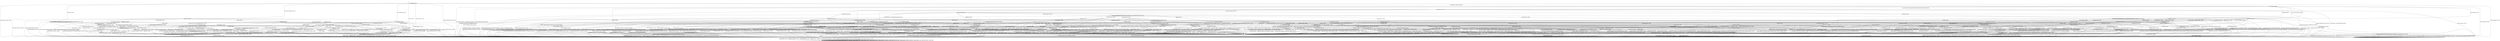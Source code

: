 digraph h17 {
s0 [label="s0"];
s1 [label="s1"];
s2 [label="s2"];
s6 [label="s6"];
s8 [label="s8"];
s10 [label="s10"];
s71 [label="s71"];
s78 [label="s78"];
s3 [label="s3"];
s4 [label="s4"];
s7 [label="s7"];
s9 [label="s9"];
s11 [label="s11"];
s12 [label="s12"];
s20 [label="s20"];
s72 [label="s72"];
s73 [label="s73"];
s76 [label="s76"];
s79 [label="s79"];
s80 [label="s80"];
s84 [label="s84"];
s5 [label="s5"];
s13 [label="s13"];
s14 [label="s14"];
s15 [label="s15"];
s21 [label="s21"];
s25 [label="s25"];
s35 [label="s35"];
s40 [label="s40"];
s81 [label="s81"];
s82 [label="s82"];
s83 [label="s83"];
s85 [label="s85"];
s86 [label="s86"];
s16 [label="s16"];
s17 [label="s17"];
s22 [label="s22"];
s23 [label="s23"];
s26 [label="s26"];
s27 [label="s27"];
s36 [label="s36"];
s37 [label="s37"];
s39 [label="s39"];
s41 [label="s41"];
s42 [label="s42"];
s45 [label="s45"];
s56 [label="s56"];
s87 [label="s87"];
s18 [label="s18"];
s19 [label="s19"];
s24 [label="s24"];
s28 [label="s28"];
s29 [label="s29"];
s30 [label="s30"];
s31 [label="s31"];
s38 [label="s38"];
s43 [label="s43"];
s44 [label="s44"];
s46 [label="s46"];
s47 [label="s47"];
s48 [label="s48"];
s51 [label="s51"];
s52 [label="s52"];
s53 [label="s53"];
s55 [label="s55"];
s57 [label="s57"];
s32 [label="s32"];
s33 [label="s33"];
s49 [label="s49"];
s50 [label="s50"];
s54 [label="s54"];
s58 [label="s58"];
s61 [label="s61"];
s62 [label="s62"];
s64 [label="s64"];
s65 [label="s65"];
s66 [label="s66"];
s67 [label="s67"];
s68 [label="s68"];
s74 [label="s74"];
s34 [label="s34"];
s59 [label="s59"];
s60 [label="s60"];
s63 [label="s63"];
s70 [label="s70"];
s75 [label="s75"];
s69 [label="s69"];
s77 [label="s77"];
s0 -> s1 [label="RSA_CLIENT_HELLO / HELLO_VERIFY_REQUEST"];
s0 -> s2 [label="RSA_CLIENT_KEY_EXCHANGE / TIMEOUT"];
s0 -> s8 [label="CHANGE_CIPHER_SPEC / TIMEOUT"];
s0 -> s10 [label="FINISHED / TIMEOUT"];
s0 -> s0 [label="APPLICATION / TIMEOUT"];
s0 -> s78 [label="CERTIFICATE / TIMEOUT"];
s0 -> s71 [label="EMPTY_CERTIFICATE / TIMEOUT"];
s0 -> s10 [label="CERTIFICATE_VERIFY / TIMEOUT"];
s0 -> s6 [label="Alert(WARNING,CLOSE_NOTIFY) / TIMEOUT"];
s0 -> s6 [label="Alert(FATAL,UNEXPECTED_MESSAGE) / TIMEOUT"];
s1 -> s3 [label="RSA_CLIENT_HELLO / SERVER_HELLO,CERTIFICATE,CERTIFICATE_REQUEST,SERVER_HELLO_DONE"];
s1 -> s4 [label="RSA_CLIENT_KEY_EXCHANGE / TIMEOUT"];
s1 -> s8 [label="CHANGE_CIPHER_SPEC / TIMEOUT"];
s1 -> s11 [label="FINISHED / TIMEOUT"];
s1 -> s1 [label="APPLICATION / TIMEOUT"];
s1 -> s12 [label="CERTIFICATE / TIMEOUT"];
s1 -> s20 [label="EMPTY_CERTIFICATE / TIMEOUT"];
s1 -> s11 [label="CERTIFICATE_VERIFY / TIMEOUT"];
s1 -> s6 [label="Alert(WARNING,CLOSE_NOTIFY) / Alert(WARNING,CLOSE_NOTIFY)"];
s1 -> s6 [label="Alert(FATAL,UNEXPECTED_MESSAGE) / TIMEOUT"];
s2 -> s73 [label="RSA_CLIENT_HELLO / TIMEOUT"];
s2 -> s10 [label="RSA_CLIENT_KEY_EXCHANGE / TIMEOUT"];
s2 -> s9 [label="CHANGE_CIPHER_SPEC / TIMEOUT"];
s2 -> s72 [label="FINISHED / TIMEOUT"];
s2 -> s2 [label="APPLICATION / TIMEOUT"];
s2 -> s84 [label="CERTIFICATE / TIMEOUT"];
s2 -> s84 [label="EMPTY_CERTIFICATE / TIMEOUT"];
s2 -> s79 [label="CERTIFICATE_VERIFY / TIMEOUT"];
s2 -> s6 [label="Alert(WARNING,CLOSE_NOTIFY) / TIMEOUT"];
s2 -> s6 [label="Alert(FATAL,UNEXPECTED_MESSAGE) / TIMEOUT"];
s6 -> s7 [label="RSA_CLIENT_HELLO / TIMEOUT"];
s6 -> s7 [label="RSA_CLIENT_KEY_EXCHANGE / TIMEOUT"];
s6 -> s7 [label="CHANGE_CIPHER_SPEC / TIMEOUT"];
s6 -> s7 [label="FINISHED / TIMEOUT"];
s6 -> s7 [label="APPLICATION / TIMEOUT"];
s6 -> s7 [label="CERTIFICATE / TIMEOUT"];
s6 -> s7 [label="EMPTY_CERTIFICATE / TIMEOUT"];
s6 -> s7 [label="CERTIFICATE_VERIFY / TIMEOUT"];
s6 -> s7 [label="Alert(WARNING,CLOSE_NOTIFY) / TIMEOUT"];
s6 -> s7 [label="Alert(FATAL,UNEXPECTED_MESSAGE) / TIMEOUT"];
s8 -> s8 [label="RSA_CLIENT_HELLO / TIMEOUT"];
s8 -> s8 [label="RSA_CLIENT_KEY_EXCHANGE / TIMEOUT"];
s8 -> s8 [label="CHANGE_CIPHER_SPEC / TIMEOUT"];
s8 -> s8 [label="FINISHED / TIMEOUT"];
s8 -> s8 [label="APPLICATION / TIMEOUT"];
s8 -> s8 [label="CERTIFICATE / TIMEOUT"];
s8 -> s8 [label="EMPTY_CERTIFICATE / TIMEOUT"];
s8 -> s8 [label="CERTIFICATE_VERIFY / TIMEOUT"];
s8 -> s8 [label="Alert(WARNING,CLOSE_NOTIFY) / TIMEOUT"];
s8 -> s8 [label="Alert(FATAL,UNEXPECTED_MESSAGE) / TIMEOUT"];
s10 -> s10 [label="RSA_CLIENT_HELLO / TIMEOUT"];
s10 -> s10 [label="RSA_CLIENT_KEY_EXCHANGE / TIMEOUT"];
s10 -> s8 [label="CHANGE_CIPHER_SPEC / TIMEOUT"];
s10 -> s10 [label="FINISHED / TIMEOUT"];
s10 -> s10 [label="APPLICATION / TIMEOUT"];
s10 -> s10 [label="CERTIFICATE / TIMEOUT"];
s10 -> s10 [label="EMPTY_CERTIFICATE / TIMEOUT"];
s10 -> s10 [label="CERTIFICATE_VERIFY / TIMEOUT"];
s10 -> s6 [label="Alert(WARNING,CLOSE_NOTIFY) / TIMEOUT"];
s10 -> s6 [label="Alert(FATAL,UNEXPECTED_MESSAGE) / TIMEOUT"];
s71 -> s84 [label="RSA_CLIENT_HELLO / TIMEOUT"];
s71 -> s84 [label="RSA_CLIENT_KEY_EXCHANGE / TIMEOUT"];
s71 -> s9 [label="CHANGE_CIPHER_SPEC / TIMEOUT"];
s71 -> s76 [label="FINISHED / TIMEOUT"];
s71 -> s71 [label="APPLICATION / TIMEOUT"];
s71 -> s10 [label="CERTIFICATE / TIMEOUT"];
s71 -> s10 [label="EMPTY_CERTIFICATE / TIMEOUT"];
s71 -> s80 [label="CERTIFICATE_VERIFY / TIMEOUT"];
s71 -> s6 [label="Alert(WARNING,CLOSE_NOTIFY) / TIMEOUT"];
s71 -> s6 [label="Alert(FATAL,UNEXPECTED_MESSAGE) / TIMEOUT"];
s78 -> s78 [label="RSA_CLIENT_HELLO / TIMEOUT"];
s78 -> s78 [label="RSA_CLIENT_KEY_EXCHANGE / TIMEOUT"];
s78 -> s8 [label="CHANGE_CIPHER_SPEC / TIMEOUT"];
s78 -> s78 [label="FINISHED / TIMEOUT"];
s78 -> s78 [label="APPLICATION / TIMEOUT"];
s78 -> s10 [label="CERTIFICATE / TIMEOUT"];
s78 -> s10 [label="EMPTY_CERTIFICATE / TIMEOUT"];
s78 -> s80 [label="CERTIFICATE_VERIFY / TIMEOUT"];
s78 -> s6 [label="Alert(WARNING,CLOSE_NOTIFY) / TIMEOUT"];
s78 -> s6 [label="Alert(FATAL,UNEXPECTED_MESSAGE) / TIMEOUT"];
s3 -> s6 [label="RSA_CLIENT_HELLO / Alert(FATAL,UNEXPECTED_MESSAGE)"];
s3 -> s13 [label="RSA_CLIENT_KEY_EXCHANGE / TIMEOUT"];
s3 -> s8 [label="CHANGE_CIPHER_SPEC / TIMEOUT"];
s3 -> s11 [label="FINISHED / TIMEOUT"];
s3 -> s3 [label="APPLICATION / TIMEOUT"];
s3 -> s12 [label="CERTIFICATE / TIMEOUT"];
s3 -> s14 [label="EMPTY_CERTIFICATE / TIMEOUT"];
s3 -> s11 [label="CERTIFICATE_VERIFY / TIMEOUT"];
s3 -> s6 [label="Alert(WARNING,CLOSE_NOTIFY) / Alert(WARNING,CLOSE_NOTIFY)"];
s3 -> s6 [label="Alert(FATAL,UNEXPECTED_MESSAGE) / TIMEOUT"];
s4 -> s40 [label="RSA_CLIENT_HELLO / TIMEOUT"];
s4 -> s11 [label="RSA_CLIENT_KEY_EXCHANGE / TIMEOUT"];
s4 -> s5 [label="CHANGE_CIPHER_SPEC / TIMEOUT"];
s4 -> s25 [label="FINISHED / TIMEOUT"];
s4 -> s4 [label="APPLICATION / TIMEOUT"];
s4 -> s35 [label="CERTIFICATE / TIMEOUT"];
s4 -> s35 [label="EMPTY_CERTIFICATE / TIMEOUT"];
s4 -> s15 [label="CERTIFICATE_VERIFY / TIMEOUT"];
s4 -> s6 [label="Alert(WARNING,CLOSE_NOTIFY) / Alert(WARNING,CLOSE_NOTIFY)"];
s4 -> s6 [label="Alert(FATAL,UNEXPECTED_MESSAGE) / TIMEOUT"];
s7 -> s7 [label="RSA_CLIENT_HELLO / SOCKET_CLOSED"];
s7 -> s7 [label="RSA_CLIENT_KEY_EXCHANGE / SOCKET_CLOSED"];
s7 -> s7 [label="CHANGE_CIPHER_SPEC / SOCKET_CLOSED"];
s7 -> s7 [label="FINISHED / SOCKET_CLOSED"];
s7 -> s7 [label="APPLICATION / SOCKET_CLOSED"];
s7 -> s7 [label="CERTIFICATE / SOCKET_CLOSED"];
s7 -> s7 [label="EMPTY_CERTIFICATE / SOCKET_CLOSED"];
s7 -> s7 [label="CERTIFICATE_VERIFY / SOCKET_CLOSED"];
s7 -> s7 [label="Alert(WARNING,CLOSE_NOTIFY) / SOCKET_CLOSED"];
s7 -> s7 [label="Alert(FATAL,UNEXPECTED_MESSAGE) / SOCKET_CLOSED"];
s9 -> s6 [label="RSA_CLIENT_HELLO / TIMEOUT"];
s9 -> s6 [label="RSA_CLIENT_KEY_EXCHANGE / TIMEOUT"];
s9 -> s8 [label="CHANGE_CIPHER_SPEC / TIMEOUT"];
s9 -> s6 [label="FINISHED / TIMEOUT"];
s9 -> s9 [label="APPLICATION / TIMEOUT"];
s9 -> s6 [label="CERTIFICATE / TIMEOUT"];
s9 -> s6 [label="EMPTY_CERTIFICATE / TIMEOUT"];
s9 -> s6 [label="CERTIFICATE_VERIFY / TIMEOUT"];
s9 -> s9 [label="Alert(WARNING,CLOSE_NOTIFY) / TIMEOUT"];
s9 -> s9 [label="Alert(FATAL,UNEXPECTED_MESSAGE) / TIMEOUT"];
s11 -> s11 [label="RSA_CLIENT_HELLO / TIMEOUT"];
s11 -> s11 [label="RSA_CLIENT_KEY_EXCHANGE / TIMEOUT"];
s11 -> s8 [label="CHANGE_CIPHER_SPEC / TIMEOUT"];
s11 -> s11 [label="FINISHED / TIMEOUT"];
s11 -> s11 [label="APPLICATION / TIMEOUT"];
s11 -> s11 [label="CERTIFICATE / TIMEOUT"];
s11 -> s11 [label="EMPTY_CERTIFICATE / TIMEOUT"];
s11 -> s11 [label="CERTIFICATE_VERIFY / TIMEOUT"];
s11 -> s6 [label="Alert(WARNING,CLOSE_NOTIFY) / Alert(WARNING,CLOSE_NOTIFY)"];
s11 -> s6 [label="Alert(FATAL,UNEXPECTED_MESSAGE) / TIMEOUT"];
s12 -> s12 [label="RSA_CLIENT_HELLO / TIMEOUT"];
s12 -> s12 [label="RSA_CLIENT_KEY_EXCHANGE / TIMEOUT"];
s12 -> s8 [label="CHANGE_CIPHER_SPEC / TIMEOUT"];
s12 -> s12 [label="FINISHED / TIMEOUT"];
s12 -> s12 [label="APPLICATION / TIMEOUT"];
s12 -> s11 [label="CERTIFICATE / TIMEOUT"];
s12 -> s11 [label="EMPTY_CERTIFICATE / TIMEOUT"];
s12 -> s21 [label="CERTIFICATE_VERIFY / TIMEOUT"];
s12 -> s6 [label="Alert(WARNING,CLOSE_NOTIFY) / Alert(WARNING,CLOSE_NOTIFY)"];
s12 -> s6 [label="Alert(FATAL,UNEXPECTED_MESSAGE) / TIMEOUT"];
s20 -> s41 [label="RSA_CLIENT_HELLO / TIMEOUT"];
s20 -> s35 [label="RSA_CLIENT_KEY_EXCHANGE / TIMEOUT"];
s20 -> s5 [label="CHANGE_CIPHER_SPEC / TIMEOUT"];
s20 -> s36 [label="FINISHED / TIMEOUT"];
s20 -> s20 [label="APPLICATION / TIMEOUT"];
s20 -> s11 [label="CERTIFICATE / TIMEOUT"];
s20 -> s11 [label="EMPTY_CERTIFICATE / TIMEOUT"];
s20 -> s21 [label="CERTIFICATE_VERIFY / TIMEOUT"];
s20 -> s6 [label="Alert(WARNING,CLOSE_NOTIFY) / Alert(WARNING,CLOSE_NOTIFY)"];
s20 -> s6 [label="Alert(FATAL,UNEXPECTED_MESSAGE) / TIMEOUT"];
s72 -> s81 [label="RSA_CLIENT_HELLO / TIMEOUT"];
s72 -> s10 [label="RSA_CLIENT_KEY_EXCHANGE / TIMEOUT"];
s72 -> s9 [label="CHANGE_CIPHER_SPEC / TIMEOUT"];
s72 -> s10 [label="FINISHED / TIMEOUT"];
s72 -> s72 [label="APPLICATION / TIMEOUT"];
s72 -> s85 [label="CERTIFICATE / TIMEOUT"];
s72 -> s85 [label="EMPTY_CERTIFICATE / TIMEOUT"];
s72 -> s82 [label="CERTIFICATE_VERIFY / TIMEOUT"];
s72 -> s6 [label="Alert(WARNING,CLOSE_NOTIFY) / TIMEOUT"];
s72 -> s6 [label="Alert(FATAL,UNEXPECTED_MESSAGE) / TIMEOUT"];
s73 -> s10 [label="RSA_CLIENT_HELLO / TIMEOUT"];
s73 -> s10 [label="RSA_CLIENT_KEY_EXCHANGE / TIMEOUT"];
s73 -> s9 [label="CHANGE_CIPHER_SPEC / TIMEOUT"];
s73 -> s81 [label="FINISHED / TIMEOUT"];
s73 -> s73 [label="APPLICATION / TIMEOUT"];
s73 -> s86 [label="CERTIFICATE / TIMEOUT"];
s73 -> s86 [label="EMPTY_CERTIFICATE / TIMEOUT"];
s73 -> s73 [label="CERTIFICATE_VERIFY / TIMEOUT"];
s73 -> s6 [label="Alert(WARNING,CLOSE_NOTIFY) / TIMEOUT"];
s73 -> s6 [label="Alert(FATAL,UNEXPECTED_MESSAGE) / TIMEOUT"];
s76 -> s85 [label="RSA_CLIENT_HELLO / TIMEOUT"];
s76 -> s85 [label="RSA_CLIENT_KEY_EXCHANGE / TIMEOUT"];
s76 -> s9 [label="CHANGE_CIPHER_SPEC / TIMEOUT"];
s76 -> s10 [label="FINISHED / TIMEOUT"];
s76 -> s76 [label="APPLICATION / TIMEOUT"];
s76 -> s10 [label="CERTIFICATE / TIMEOUT"];
s76 -> s10 [label="EMPTY_CERTIFICATE / TIMEOUT"];
s76 -> s83 [label="CERTIFICATE_VERIFY / TIMEOUT"];
s76 -> s6 [label="Alert(WARNING,CLOSE_NOTIFY) / TIMEOUT"];
s76 -> s6 [label="Alert(FATAL,UNEXPECTED_MESSAGE) / TIMEOUT"];
s79 -> s73 [label="RSA_CLIENT_HELLO / TIMEOUT"];
s79 -> s10 [label="RSA_CLIENT_KEY_EXCHANGE / TIMEOUT"];
s79 -> s9 [label="CHANGE_CIPHER_SPEC / TIMEOUT"];
s79 -> s82 [label="FINISHED / TIMEOUT"];
s79 -> s79 [label="APPLICATION / TIMEOUT"];
s79 -> s86 [label="CERTIFICATE / TIMEOUT"];
s79 -> s86 [label="EMPTY_CERTIFICATE / TIMEOUT"];
s79 -> s10 [label="CERTIFICATE_VERIFY / TIMEOUT"];
s79 -> s6 [label="Alert(WARNING,CLOSE_NOTIFY) / TIMEOUT"];
s79 -> s6 [label="Alert(FATAL,UNEXPECTED_MESSAGE) / TIMEOUT"];
s80 -> s80 [label="RSA_CLIENT_HELLO / TIMEOUT"];
s80 -> s86 [label="RSA_CLIENT_KEY_EXCHANGE / TIMEOUT"];
s80 -> s9 [label="CHANGE_CIPHER_SPEC / TIMEOUT"];
s80 -> s83 [label="FINISHED / TIMEOUT"];
s80 -> s80 [label="APPLICATION / TIMEOUT"];
s80 -> s10 [label="CERTIFICATE / TIMEOUT"];
s80 -> s10 [label="EMPTY_CERTIFICATE / TIMEOUT"];
s80 -> s10 [label="CERTIFICATE_VERIFY / TIMEOUT"];
s80 -> s6 [label="Alert(WARNING,CLOSE_NOTIFY) / TIMEOUT"];
s80 -> s6 [label="Alert(FATAL,UNEXPECTED_MESSAGE) / TIMEOUT"];
s84 -> s86 [label="RSA_CLIENT_HELLO / TIMEOUT"];
s84 -> s10 [label="RSA_CLIENT_KEY_EXCHANGE / TIMEOUT"];
s84 -> s9 [label="CHANGE_CIPHER_SPEC / TIMEOUT"];
s84 -> s85 [label="FINISHED / TIMEOUT"];
s84 -> s84 [label="APPLICATION / TIMEOUT"];
s84 -> s10 [label="CERTIFICATE / TIMEOUT"];
s84 -> s10 [label="EMPTY_CERTIFICATE / TIMEOUT"];
s84 -> s86 [label="CERTIFICATE_VERIFY / TIMEOUT"];
s84 -> s6 [label="Alert(WARNING,CLOSE_NOTIFY) / TIMEOUT"];
s84 -> s6 [label="Alert(FATAL,UNEXPECTED_MESSAGE) / TIMEOUT"];
s5 -> s6 [label="RSA_CLIENT_HELLO / Alert(FATAL,UNEXPECTED_MESSAGE)"];
s5 -> s6 [label="RSA_CLIENT_KEY_EXCHANGE / Alert(FATAL,UNEXPECTED_MESSAGE)"];
s5 -> s8 [label="CHANGE_CIPHER_SPEC / TIMEOUT"];
s5 -> s6 [label="FINISHED / Alert(FATAL,UNEXPECTED_MESSAGE)"];
s5 -> s5 [label="APPLICATION / TIMEOUT"];
s5 -> s6 [label="CERTIFICATE / Alert(FATAL,UNEXPECTED_MESSAGE)"];
s5 -> s6 [label="EMPTY_CERTIFICATE / Alert(FATAL,UNEXPECTED_MESSAGE)"];
s5 -> s6 [label="CERTIFICATE_VERIFY / Alert(FATAL,UNEXPECTED_MESSAGE)"];
s5 -> s5 [label="Alert(WARNING,CLOSE_NOTIFY) / TIMEOUT"];
s5 -> s5 [label="Alert(FATAL,UNEXPECTED_MESSAGE) / TIMEOUT"];
s13 -> s40 [label="RSA_CLIENT_HELLO / TIMEOUT"];
s13 -> s11 [label="RSA_CLIENT_KEY_EXCHANGE / TIMEOUT"];
s13 -> s16 [label="CHANGE_CIPHER_SPEC / TIMEOUT"];
s13 -> s25 [label="FINISHED / TIMEOUT"];
s13 -> s13 [label="APPLICATION / TIMEOUT"];
s13 -> s26 [label="CERTIFICATE / TIMEOUT"];
s13 -> s22 [label="EMPTY_CERTIFICATE / TIMEOUT"];
s13 -> s17 [label="CERTIFICATE_VERIFY / TIMEOUT"];
s13 -> s6 [label="Alert(WARNING,CLOSE_NOTIFY) / Alert(WARNING,CLOSE_NOTIFY)"];
s13 -> s6 [label="Alert(FATAL,UNEXPECTED_MESSAGE) / TIMEOUT"];
s14 -> s41 [label="RSA_CLIENT_HELLO / TIMEOUT"];
s14 -> s22 [label="RSA_CLIENT_KEY_EXCHANGE / TIMEOUT"];
s14 -> s5 [label="CHANGE_CIPHER_SPEC / TIMEOUT"];
s14 -> s36 [label="FINISHED / TIMEOUT"];
s14 -> s14 [label="APPLICATION / TIMEOUT"];
s14 -> s11 [label="CERTIFICATE / TIMEOUT"];
s14 -> s11 [label="EMPTY_CERTIFICATE / TIMEOUT"];
s14 -> s23 [label="CERTIFICATE_VERIFY / TIMEOUT"];
s14 -> s6 [label="Alert(WARNING,CLOSE_NOTIFY) / Alert(WARNING,CLOSE_NOTIFY)"];
s14 -> s6 [label="Alert(FATAL,UNEXPECTED_MESSAGE) / TIMEOUT"];
s15 -> s42 [label="RSA_CLIENT_HELLO / TIMEOUT"];
s15 -> s11 [label="RSA_CLIENT_KEY_EXCHANGE / TIMEOUT"];
s15 -> s5 [label="CHANGE_CIPHER_SPEC / TIMEOUT"];
s15 -> s27 [label="FINISHED / TIMEOUT"];
s15 -> s15 [label="APPLICATION / TIMEOUT"];
s15 -> s37 [label="CERTIFICATE / TIMEOUT"];
s15 -> s37 [label="EMPTY_CERTIFICATE / TIMEOUT"];
s15 -> s11 [label="CERTIFICATE_VERIFY / TIMEOUT"];
s15 -> s6 [label="Alert(WARNING,CLOSE_NOTIFY) / Alert(WARNING,CLOSE_NOTIFY)"];
s15 -> s6 [label="Alert(FATAL,UNEXPECTED_MESSAGE) / TIMEOUT"];
s21 -> s45 [label="RSA_CLIENT_HELLO / TIMEOUT"];
s21 -> s37 [label="RSA_CLIENT_KEY_EXCHANGE / TIMEOUT"];
s21 -> s5 [label="CHANGE_CIPHER_SPEC / TIMEOUT"];
s21 -> s39 [label="FINISHED / TIMEOUT"];
s21 -> s21 [label="APPLICATION / TIMEOUT"];
s21 -> s11 [label="CERTIFICATE / TIMEOUT"];
s21 -> s11 [label="EMPTY_CERTIFICATE / TIMEOUT"];
s21 -> s11 [label="CERTIFICATE_VERIFY / TIMEOUT"];
s21 -> s6 [label="Alert(WARNING,CLOSE_NOTIFY) / Alert(WARNING,CLOSE_NOTIFY)"];
s21 -> s6 [label="Alert(FATAL,UNEXPECTED_MESSAGE) / TIMEOUT"];
s25 -> s56 [label="RSA_CLIENT_HELLO / TIMEOUT"];
s25 -> s11 [label="RSA_CLIENT_KEY_EXCHANGE / TIMEOUT"];
s25 -> s5 [label="CHANGE_CIPHER_SPEC / TIMEOUT"];
s25 -> s11 [label="FINISHED / TIMEOUT"];
s25 -> s25 [label="APPLICATION / TIMEOUT"];
s25 -> s55 [label="CERTIFICATE / TIMEOUT"];
s25 -> s55 [label="EMPTY_CERTIFICATE / TIMEOUT"];
s25 -> s27 [label="CERTIFICATE_VERIFY / TIMEOUT"];
s25 -> s6 [label="Alert(WARNING,CLOSE_NOTIFY) / Alert(WARNING,CLOSE_NOTIFY)"];
s25 -> s6 [label="Alert(FATAL,UNEXPECTED_MESSAGE) / TIMEOUT"];
s35 -> s46 [label="RSA_CLIENT_HELLO / TIMEOUT"];
s35 -> s11 [label="RSA_CLIENT_KEY_EXCHANGE / TIMEOUT"];
s35 -> s5 [label="CHANGE_CIPHER_SPEC / TIMEOUT"];
s35 -> s55 [label="FINISHED / TIMEOUT"];
s35 -> s35 [label="APPLICATION / TIMEOUT"];
s35 -> s11 [label="CERTIFICATE / TIMEOUT"];
s35 -> s11 [label="EMPTY_CERTIFICATE / TIMEOUT"];
s35 -> s37 [label="CERTIFICATE_VERIFY / TIMEOUT"];
s35 -> s6 [label="Alert(WARNING,CLOSE_NOTIFY) / Alert(WARNING,CLOSE_NOTIFY)"];
s35 -> s6 [label="Alert(FATAL,UNEXPECTED_MESSAGE) / TIMEOUT"];
s40 -> s11 [label="RSA_CLIENT_HELLO / TIMEOUT"];
s40 -> s11 [label="RSA_CLIENT_KEY_EXCHANGE / TIMEOUT"];
s40 -> s5 [label="CHANGE_CIPHER_SPEC / TIMEOUT"];
s40 -> s56 [label="FINISHED / TIMEOUT"];
s40 -> s40 [label="APPLICATION / TIMEOUT"];
s40 -> s46 [label="CERTIFICATE / TIMEOUT"];
s40 -> s46 [label="EMPTY_CERTIFICATE / TIMEOUT"];
s40 -> s42 [label="CERTIFICATE_VERIFY / TIMEOUT"];
s40 -> s6 [label="Alert(WARNING,CLOSE_NOTIFY) / Alert(WARNING,CLOSE_NOTIFY)"];
s40 -> s6 [label="Alert(FATAL,UNEXPECTED_MESSAGE) / TIMEOUT"];
s81 -> s10 [label="RSA_CLIENT_HELLO / TIMEOUT"];
s81 -> s10 [label="RSA_CLIENT_KEY_EXCHANGE / TIMEOUT"];
s81 -> s9 [label="CHANGE_CIPHER_SPEC / TIMEOUT"];
s81 -> s10 [label="FINISHED / TIMEOUT"];
s81 -> s81 [label="APPLICATION / TIMEOUT"];
s81 -> s87 [label="CERTIFICATE / TIMEOUT"];
s81 -> s87 [label="EMPTY_CERTIFICATE / TIMEOUT"];
s81 -> s81 [label="CERTIFICATE_VERIFY / TIMEOUT"];
s81 -> s6 [label="Alert(WARNING,CLOSE_NOTIFY) / TIMEOUT"];
s81 -> s6 [label="Alert(FATAL,UNEXPECTED_MESSAGE) / TIMEOUT"];
s82 -> s81 [label="RSA_CLIENT_HELLO / TIMEOUT"];
s82 -> s10 [label="RSA_CLIENT_KEY_EXCHANGE / TIMEOUT"];
s82 -> s9 [label="CHANGE_CIPHER_SPEC / TIMEOUT"];
s82 -> s10 [label="FINISHED / TIMEOUT"];
s82 -> s82 [label="APPLICATION / TIMEOUT"];
s82 -> s87 [label="CERTIFICATE / TIMEOUT"];
s82 -> s87 [label="EMPTY_CERTIFICATE / TIMEOUT"];
s82 -> s10 [label="CERTIFICATE_VERIFY / TIMEOUT"];
s82 -> s6 [label="Alert(WARNING,CLOSE_NOTIFY) / TIMEOUT"];
s82 -> s6 [label="Alert(FATAL,UNEXPECTED_MESSAGE) / TIMEOUT"];
s83 -> s83 [label="RSA_CLIENT_HELLO / TIMEOUT"];
s83 -> s87 [label="RSA_CLIENT_KEY_EXCHANGE / TIMEOUT"];
s83 -> s9 [label="CHANGE_CIPHER_SPEC / TIMEOUT"];
s83 -> s10 [label="FINISHED / TIMEOUT"];
s83 -> s83 [label="APPLICATION / TIMEOUT"];
s83 -> s10 [label="CERTIFICATE / TIMEOUT"];
s83 -> s10 [label="EMPTY_CERTIFICATE / TIMEOUT"];
s83 -> s10 [label="CERTIFICATE_VERIFY / TIMEOUT"];
s83 -> s6 [label="Alert(WARNING,CLOSE_NOTIFY) / TIMEOUT"];
s83 -> s6 [label="Alert(FATAL,UNEXPECTED_MESSAGE) / TIMEOUT"];
s85 -> s87 [label="RSA_CLIENT_HELLO / TIMEOUT"];
s85 -> s10 [label="RSA_CLIENT_KEY_EXCHANGE / TIMEOUT"];
s85 -> s9 [label="CHANGE_CIPHER_SPEC / TIMEOUT"];
s85 -> s10 [label="FINISHED / TIMEOUT"];
s85 -> s85 [label="APPLICATION / TIMEOUT"];
s85 -> s10 [label="CERTIFICATE / TIMEOUT"];
s85 -> s10 [label="EMPTY_CERTIFICATE / TIMEOUT"];
s85 -> s87 [label="CERTIFICATE_VERIFY / TIMEOUT"];
s85 -> s6 [label="Alert(WARNING,CLOSE_NOTIFY) / TIMEOUT"];
s85 -> s6 [label="Alert(FATAL,UNEXPECTED_MESSAGE) / TIMEOUT"];
s86 -> s10 [label="RSA_CLIENT_HELLO / TIMEOUT"];
s86 -> s10 [label="RSA_CLIENT_KEY_EXCHANGE / TIMEOUT"];
s86 -> s9 [label="CHANGE_CIPHER_SPEC / TIMEOUT"];
s86 -> s87 [label="FINISHED / TIMEOUT"];
s86 -> s86 [label="APPLICATION / TIMEOUT"];
s86 -> s10 [label="CERTIFICATE / TIMEOUT"];
s86 -> s10 [label="EMPTY_CERTIFICATE / TIMEOUT"];
s86 -> s86 [label="CERTIFICATE_VERIFY / TIMEOUT"];
s86 -> s6 [label="Alert(WARNING,CLOSE_NOTIFY) / TIMEOUT"];
s86 -> s6 [label="Alert(FATAL,UNEXPECTED_MESSAGE) / TIMEOUT"];
s16 -> s28 [label="RSA_CLIENT_HELLO / TIMEOUT"];
s16 -> s11 [label="RSA_CLIENT_KEY_EXCHANGE / TIMEOUT"];
s16 -> s8 [label="CHANGE_CIPHER_SPEC / TIMEOUT"];
s16 -> s18 [label="FINISHED / CHANGE_CIPHER_SPEC,FINISHED,CHANGE_CIPHER_SPEC,FINISHED"];
s16 -> s16 [label="APPLICATION / TIMEOUT"];
s16 -> s43 [label="CERTIFICATE / TIMEOUT"];
s16 -> s29 [label="EMPTY_CERTIFICATE / TIMEOUT"];
s16 -> s30 [label="CERTIFICATE_VERIFY / TIMEOUT"];
s16 -> s16 [label="Alert(WARNING,CLOSE_NOTIFY) / TIMEOUT"];
s16 -> s16 [label="Alert(FATAL,UNEXPECTED_MESSAGE) / TIMEOUT"];
s17 -> s44 [label="RSA_CLIENT_HELLO / TIMEOUT"];
s17 -> s11 [label="RSA_CLIENT_KEY_EXCHANGE / TIMEOUT"];
s17 -> s19 [label="CHANGE_CIPHER_SPEC / TIMEOUT"];
s17 -> s31 [label="FINISHED / TIMEOUT"];
s17 -> s17 [label="APPLICATION / TIMEOUT"];
s17 -> s38 [label="CERTIFICATE / TIMEOUT"];
s17 -> s38 [label="EMPTY_CERTIFICATE / TIMEOUT"];
s17 -> s11 [label="CERTIFICATE_VERIFY / TIMEOUT"];
s17 -> s6 [label="Alert(WARNING,CLOSE_NOTIFY) / Alert(WARNING,CLOSE_NOTIFY)"];
s17 -> s6 [label="Alert(FATAL,UNEXPECTED_MESSAGE) / TIMEOUT"];
s22 -> s46 [label="RSA_CLIENT_HELLO / TIMEOUT"];
s22 -> s11 [label="RSA_CLIENT_KEY_EXCHANGE / TIMEOUT"];
s22 -> s24 [label="CHANGE_CIPHER_SPEC / TIMEOUT"];
s22 -> s55 [label="FINISHED / TIMEOUT"];
s22 -> s22 [label="APPLICATION / TIMEOUT"];
s22 -> s11 [label="CERTIFICATE / TIMEOUT"];
s22 -> s11 [label="EMPTY_CERTIFICATE / TIMEOUT"];
s22 -> s38 [label="CERTIFICATE_VERIFY / TIMEOUT"];
s22 -> s6 [label="Alert(WARNING,CLOSE_NOTIFY) / Alert(WARNING,CLOSE_NOTIFY)"];
s22 -> s6 [label="Alert(FATAL,UNEXPECTED_MESSAGE) / TIMEOUT"];
s23 -> s47 [label="RSA_CLIENT_HELLO / TIMEOUT"];
s23 -> s38 [label="RSA_CLIENT_KEY_EXCHANGE / TIMEOUT"];
s23 -> s19 [label="CHANGE_CIPHER_SPEC / TIMEOUT"];
s23 -> s23 [label="FINISHED / TIMEOUT"];
s23 -> s23 [label="APPLICATION / TIMEOUT"];
s23 -> s11 [label="CERTIFICATE / TIMEOUT"];
s23 -> s11 [label="EMPTY_CERTIFICATE / TIMEOUT"];
s23 -> s11 [label="CERTIFICATE_VERIFY / TIMEOUT"];
s23 -> s6 [label="Alert(WARNING,CLOSE_NOTIFY) / Alert(WARNING,CLOSE_NOTIFY)"];
s23 -> s6 [label="Alert(FATAL,UNEXPECTED_MESSAGE) / TIMEOUT"];
s26 -> s46 [label="RSA_CLIENT_HELLO / TIMEOUT"];
s26 -> s11 [label="RSA_CLIENT_KEY_EXCHANGE / TIMEOUT"];
s26 -> s24 [label="CHANGE_CIPHER_SPEC / TIMEOUT"];
s26 -> s55 [label="FINISHED / TIMEOUT"];
s26 -> s26 [label="APPLICATION / TIMEOUT"];
s26 -> s11 [label="CERTIFICATE / TIMEOUT"];
s26 -> s11 [label="EMPTY_CERTIFICATE / TIMEOUT"];
s26 -> s26 [label="CERTIFICATE_VERIFY / TIMEOUT"];
s26 -> s6 [label="Alert(WARNING,CLOSE_NOTIFY) / Alert(WARNING,CLOSE_NOTIFY)"];
s26 -> s6 [label="Alert(FATAL,UNEXPECTED_MESSAGE) / TIMEOUT"];
s27 -> s48 [label="RSA_CLIENT_HELLO / TIMEOUT"];
s27 -> s11 [label="RSA_CLIENT_KEY_EXCHANGE / TIMEOUT"];
s27 -> s5 [label="CHANGE_CIPHER_SPEC / TIMEOUT"];
s27 -> s11 [label="FINISHED / TIMEOUT"];
s27 -> s27 [label="APPLICATION / TIMEOUT"];
s27 -> s57 [label="CERTIFICATE / TIMEOUT"];
s27 -> s57 [label="EMPTY_CERTIFICATE / TIMEOUT"];
s27 -> s11 [label="CERTIFICATE_VERIFY / TIMEOUT"];
s27 -> s6 [label="Alert(WARNING,CLOSE_NOTIFY) / Alert(WARNING,CLOSE_NOTIFY)"];
s27 -> s6 [label="Alert(FATAL,UNEXPECTED_MESSAGE) / TIMEOUT"];
s36 -> s51 [label="RSA_CLIENT_HELLO / TIMEOUT"];
s36 -> s55 [label="RSA_CLIENT_KEY_EXCHANGE / TIMEOUT"];
s36 -> s5 [label="CHANGE_CIPHER_SPEC / TIMEOUT"];
s36 -> s11 [label="FINISHED / TIMEOUT"];
s36 -> s36 [label="APPLICATION / TIMEOUT"];
s36 -> s11 [label="CERTIFICATE / TIMEOUT"];
s36 -> s11 [label="EMPTY_CERTIFICATE / TIMEOUT"];
s36 -> s39 [label="CERTIFICATE_VERIFY / TIMEOUT"];
s36 -> s6 [label="Alert(WARNING,CLOSE_NOTIFY) / Alert(WARNING,CLOSE_NOTIFY)"];
s36 -> s6 [label="Alert(FATAL,UNEXPECTED_MESSAGE) / TIMEOUT"];
s37 -> s52 [label="RSA_CLIENT_HELLO / TIMEOUT"];
s37 -> s11 [label="RSA_CLIENT_KEY_EXCHANGE / TIMEOUT"];
s37 -> s5 [label="CHANGE_CIPHER_SPEC / TIMEOUT"];
s37 -> s57 [label="FINISHED / TIMEOUT"];
s37 -> s37 [label="APPLICATION / TIMEOUT"];
s37 -> s11 [label="CERTIFICATE / TIMEOUT"];
s37 -> s11 [label="EMPTY_CERTIFICATE / TIMEOUT"];
s37 -> s11 [label="CERTIFICATE_VERIFY / TIMEOUT"];
s37 -> s6 [label="Alert(WARNING,CLOSE_NOTIFY) / Alert(WARNING,CLOSE_NOTIFY)"];
s37 -> s6 [label="Alert(FATAL,UNEXPECTED_MESSAGE) / TIMEOUT"];
s39 -> s53 [label="RSA_CLIENT_HELLO / TIMEOUT"];
s39 -> s57 [label="RSA_CLIENT_KEY_EXCHANGE / TIMEOUT"];
s39 -> s5 [label="CHANGE_CIPHER_SPEC / TIMEOUT"];
s39 -> s11 [label="FINISHED / TIMEOUT"];
s39 -> s39 [label="APPLICATION / TIMEOUT"];
s39 -> s11 [label="CERTIFICATE / TIMEOUT"];
s39 -> s11 [label="EMPTY_CERTIFICATE / TIMEOUT"];
s39 -> s11 [label="CERTIFICATE_VERIFY / TIMEOUT"];
s39 -> s6 [label="Alert(WARNING,CLOSE_NOTIFY) / Alert(WARNING,CLOSE_NOTIFY)"];
s39 -> s6 [label="Alert(FATAL,UNEXPECTED_MESSAGE) / TIMEOUT"];
s41 -> s11 [label="RSA_CLIENT_HELLO / TIMEOUT"];
s41 -> s46 [label="RSA_CLIENT_KEY_EXCHANGE / TIMEOUT"];
s41 -> s5 [label="CHANGE_CIPHER_SPEC / TIMEOUT"];
s41 -> s51 [label="FINISHED / TIMEOUT"];
s41 -> s41 [label="APPLICATION / TIMEOUT"];
s41 -> s11 [label="CERTIFICATE / TIMEOUT"];
s41 -> s11 [label="EMPTY_CERTIFICATE / TIMEOUT"];
s41 -> s45 [label="CERTIFICATE_VERIFY / TIMEOUT"];
s41 -> s6 [label="Alert(WARNING,CLOSE_NOTIFY) / Alert(WARNING,CLOSE_NOTIFY)"];
s41 -> s6 [label="Alert(FATAL,UNEXPECTED_MESSAGE) / TIMEOUT"];
s42 -> s11 [label="RSA_CLIENT_HELLO / TIMEOUT"];
s42 -> s11 [label="RSA_CLIENT_KEY_EXCHANGE / TIMEOUT"];
s42 -> s5 [label="CHANGE_CIPHER_SPEC / TIMEOUT"];
s42 -> s48 [label="FINISHED / TIMEOUT"];
s42 -> s42 [label="APPLICATION / TIMEOUT"];
s42 -> s52 [label="CERTIFICATE / TIMEOUT"];
s42 -> s52 [label="EMPTY_CERTIFICATE / TIMEOUT"];
s42 -> s11 [label="CERTIFICATE_VERIFY / TIMEOUT"];
s42 -> s6 [label="Alert(WARNING,CLOSE_NOTIFY) / Alert(WARNING,CLOSE_NOTIFY)"];
s42 -> s6 [label="Alert(FATAL,UNEXPECTED_MESSAGE) / TIMEOUT"];
s45 -> s11 [label="RSA_CLIENT_HELLO / TIMEOUT"];
s45 -> s52 [label="RSA_CLIENT_KEY_EXCHANGE / TIMEOUT"];
s45 -> s5 [label="CHANGE_CIPHER_SPEC / TIMEOUT"];
s45 -> s53 [label="FINISHED / TIMEOUT"];
s45 -> s45 [label="APPLICATION / TIMEOUT"];
s45 -> s11 [label="CERTIFICATE / TIMEOUT"];
s45 -> s11 [label="EMPTY_CERTIFICATE / TIMEOUT"];
s45 -> s11 [label="CERTIFICATE_VERIFY / TIMEOUT"];
s45 -> s6 [label="Alert(WARNING,CLOSE_NOTIFY) / Alert(WARNING,CLOSE_NOTIFY)"];
s45 -> s6 [label="Alert(FATAL,UNEXPECTED_MESSAGE) / TIMEOUT"];
s56 -> s11 [label="RSA_CLIENT_HELLO / TIMEOUT"];
s56 -> s11 [label="RSA_CLIENT_KEY_EXCHANGE / TIMEOUT"];
s56 -> s5 [label="CHANGE_CIPHER_SPEC / TIMEOUT"];
s56 -> s11 [label="FINISHED / TIMEOUT"];
s56 -> s56 [label="APPLICATION / TIMEOUT"];
s56 -> s65 [label="CERTIFICATE / TIMEOUT"];
s56 -> s65 [label="EMPTY_CERTIFICATE / TIMEOUT"];
s56 -> s48 [label="CERTIFICATE_VERIFY / TIMEOUT"];
s56 -> s6 [label="Alert(WARNING,CLOSE_NOTIFY) / Alert(WARNING,CLOSE_NOTIFY)"];
s56 -> s6 [label="Alert(FATAL,UNEXPECTED_MESSAGE) / TIMEOUT"];
s87 -> s10 [label="RSA_CLIENT_HELLO / TIMEOUT"];
s87 -> s10 [label="RSA_CLIENT_KEY_EXCHANGE / TIMEOUT"];
s87 -> s9 [label="CHANGE_CIPHER_SPEC / TIMEOUT"];
s87 -> s10 [label="FINISHED / TIMEOUT"];
s87 -> s87 [label="APPLICATION / TIMEOUT"];
s87 -> s10 [label="CERTIFICATE / TIMEOUT"];
s87 -> s10 [label="EMPTY_CERTIFICATE / TIMEOUT"];
s87 -> s87 [label="CERTIFICATE_VERIFY / TIMEOUT"];
s87 -> s6 [label="Alert(WARNING,CLOSE_NOTIFY) / TIMEOUT"];
s87 -> s6 [label="Alert(FATAL,UNEXPECTED_MESSAGE) / TIMEOUT"];
s18 -> s18 [label="RSA_CLIENT_HELLO / TIMEOUT"];
s18 -> s18 [label="RSA_CLIENT_KEY_EXCHANGE / TIMEOUT"];
s18 -> s8 [label="CHANGE_CIPHER_SPEC / TIMEOUT"];
s18 -> s18 [label="FINISHED / TIMEOUT"];
s18 -> s6 [label="APPLICATION / APPLICATION"];
s18 -> s18 [label="CERTIFICATE / TIMEOUT"];
s18 -> s18 [label="EMPTY_CERTIFICATE / TIMEOUT"];
s18 -> s18 [label="CERTIFICATE_VERIFY / TIMEOUT"];
s18 -> s6 [label="Alert(WARNING,CLOSE_NOTIFY) / TIMEOUT"];
s18 -> s6 [label="Alert(FATAL,UNEXPECTED_MESSAGE) / TIMEOUT"];
s19 -> s6 [label="RSA_CLIENT_HELLO / Alert(FATAL,HANDSHAKE_FAILURE)"];
s19 -> s6 [label="RSA_CLIENT_KEY_EXCHANGE / Alert(FATAL,HANDSHAKE_FAILURE)"];
s19 -> s8 [label="CHANGE_CIPHER_SPEC / TIMEOUT"];
s19 -> s6 [label="FINISHED / Alert(FATAL,HANDSHAKE_FAILURE)"];
s19 -> s19 [label="APPLICATION / TIMEOUT"];
s19 -> s6 [label="CERTIFICATE / Alert(FATAL,HANDSHAKE_FAILURE)"];
s19 -> s6 [label="EMPTY_CERTIFICATE / Alert(FATAL,HANDSHAKE_FAILURE)"];
s19 -> s6 [label="CERTIFICATE_VERIFY / Alert(FATAL,HANDSHAKE_FAILURE)"];
s19 -> s19 [label="Alert(WARNING,CLOSE_NOTIFY) / TIMEOUT"];
s19 -> s19 [label="Alert(FATAL,UNEXPECTED_MESSAGE) / TIMEOUT"];
s24 -> s11 [label="RSA_CLIENT_HELLO / TIMEOUT"];
s24 -> s11 [label="RSA_CLIENT_KEY_EXCHANGE / TIMEOUT"];
s24 -> s8 [label="CHANGE_CIPHER_SPEC / TIMEOUT"];
s24 -> s18 [label="FINISHED / CHANGE_CIPHER_SPEC,FINISHED,CHANGE_CIPHER_SPEC,FINISHED"];
s24 -> s24 [label="APPLICATION / TIMEOUT"];
s24 -> s11 [label="CERTIFICATE / TIMEOUT"];
s24 -> s11 [label="EMPTY_CERTIFICATE / TIMEOUT"];
s24 -> s11 [label="CERTIFICATE_VERIFY / TIMEOUT"];
s24 -> s24 [label="Alert(WARNING,CLOSE_NOTIFY) / TIMEOUT"];
s24 -> s24 [label="Alert(FATAL,UNEXPECTED_MESSAGE) / TIMEOUT"];
s28 -> s11 [label="RSA_CLIENT_HELLO / TIMEOUT"];
s28 -> s11 [label="RSA_CLIENT_KEY_EXCHANGE / TIMEOUT"];
s28 -> s5 [label="CHANGE_CIPHER_SPEC / TIMEOUT"];
s28 -> s61 [label="FINISHED / TIMEOUT"];
s28 -> s11 [label="APPLICATION / TIMEOUT"];
s28 -> s67 [label="CERTIFICATE / TIMEOUT"];
s28 -> s67 [label="EMPTY_CERTIFICATE / TIMEOUT"];
s28 -> s32 [label="CERTIFICATE_VERIFY / TIMEOUT"];
s28 -> s6 [label="Alert(WARNING,CLOSE_NOTIFY) / Alert(WARNING,CLOSE_NOTIFY)"];
s28 -> s6 [label="Alert(FATAL,UNEXPECTED_MESSAGE) / TIMEOUT"];
s29 -> s67 [label="RSA_CLIENT_HELLO / TIMEOUT"];
s29 -> s11 [label="RSA_CLIENT_KEY_EXCHANGE / TIMEOUT"];
s29 -> s5 [label="CHANGE_CIPHER_SPEC / TIMEOUT"];
s29 -> s33 [label="FINISHED / TIMEOUT"];
s29 -> s11 [label="APPLICATION / TIMEOUT"];
s29 -> s11 [label="CERTIFICATE / TIMEOUT"];
s29 -> s11 [label="EMPTY_CERTIFICATE / TIMEOUT"];
s29 -> s49 [label="CERTIFICATE_VERIFY / TIMEOUT"];
s29 -> s6 [label="Alert(WARNING,CLOSE_NOTIFY) / Alert(WARNING,CLOSE_NOTIFY)"];
s29 -> s6 [label="Alert(FATAL,UNEXPECTED_MESSAGE) / TIMEOUT"];
s30 -> s74 [label="RSA_CLIENT_HELLO / TIMEOUT"];
s30 -> s11 [label="RSA_CLIENT_KEY_EXCHANGE / TIMEOUT"];
s30 -> s19 [label="CHANGE_CIPHER_SPEC / TIMEOUT"];
s30 -> s50 [label="FINISHED / TIMEOUT"];
s30 -> s11 [label="APPLICATION / TIMEOUT"];
s30 -> s49 [label="CERTIFICATE / TIMEOUT"];
s30 -> s49 [label="EMPTY_CERTIFICATE / TIMEOUT"];
s30 -> s11 [label="CERTIFICATE_VERIFY / TIMEOUT"];
s30 -> s6 [label="Alert(WARNING,CLOSE_NOTIFY) / Alert(WARNING,CLOSE_NOTIFY)"];
s30 -> s6 [label="Alert(FATAL,UNEXPECTED_MESSAGE) / TIMEOUT"];
s31 -> s62 [label="RSA_CLIENT_HELLO / TIMEOUT"];
s31 -> s11 [label="RSA_CLIENT_KEY_EXCHANGE / TIMEOUT"];
s31 -> s19 [label="CHANGE_CIPHER_SPEC / TIMEOUT"];
s31 -> s11 [label="FINISHED / TIMEOUT"];
s31 -> s31 [label="APPLICATION / TIMEOUT"];
s31 -> s58 [label="CERTIFICATE / TIMEOUT"];
s31 -> s58 [label="EMPTY_CERTIFICATE / TIMEOUT"];
s31 -> s11 [label="CERTIFICATE_VERIFY / TIMEOUT"];
s31 -> s6 [label="Alert(WARNING,CLOSE_NOTIFY) / Alert(WARNING,CLOSE_NOTIFY)"];
s31 -> s6 [label="Alert(FATAL,UNEXPECTED_MESSAGE) / TIMEOUT"];
s38 -> s64 [label="RSA_CLIENT_HELLO / TIMEOUT"];
s38 -> s11 [label="RSA_CLIENT_KEY_EXCHANGE / TIMEOUT"];
s38 -> s19 [label="CHANGE_CIPHER_SPEC / TIMEOUT"];
s38 -> s58 [label="FINISHED / TIMEOUT"];
s38 -> s38 [label="APPLICATION / TIMEOUT"];
s38 -> s11 [label="CERTIFICATE / TIMEOUT"];
s38 -> s11 [label="EMPTY_CERTIFICATE / TIMEOUT"];
s38 -> s11 [label="CERTIFICATE_VERIFY / TIMEOUT"];
s38 -> s6 [label="Alert(WARNING,CLOSE_NOTIFY) / Alert(WARNING,CLOSE_NOTIFY)"];
s38 -> s6 [label="Alert(FATAL,UNEXPECTED_MESSAGE) / TIMEOUT"];
s43 -> s67 [label="RSA_CLIENT_HELLO / TIMEOUT"];
s43 -> s11 [label="RSA_CLIENT_KEY_EXCHANGE / TIMEOUT"];
s43 -> s5 [label="CHANGE_CIPHER_SPEC / TIMEOUT"];
s43 -> s33 [label="FINISHED / TIMEOUT"];
s43 -> s11 [label="APPLICATION / TIMEOUT"];
s43 -> s11 [label="CERTIFICATE / TIMEOUT"];
s43 -> s11 [label="EMPTY_CERTIFICATE / TIMEOUT"];
s43 -> s68 [label="CERTIFICATE_VERIFY / TIMEOUT"];
s43 -> s6 [label="Alert(WARNING,CLOSE_NOTIFY) / Alert(WARNING,CLOSE_NOTIFY)"];
s43 -> s6 [label="Alert(FATAL,UNEXPECTED_MESSAGE) / TIMEOUT"];
s44 -> s11 [label="RSA_CLIENT_HELLO / TIMEOUT"];
s44 -> s11 [label="RSA_CLIENT_KEY_EXCHANGE / TIMEOUT"];
s44 -> s19 [label="CHANGE_CIPHER_SPEC / TIMEOUT"];
s44 -> s62 [label="FINISHED / TIMEOUT"];
s44 -> s44 [label="APPLICATION / TIMEOUT"];
s44 -> s64 [label="CERTIFICATE / TIMEOUT"];
s44 -> s64 [label="EMPTY_CERTIFICATE / TIMEOUT"];
s44 -> s11 [label="CERTIFICATE_VERIFY / TIMEOUT"];
s44 -> s6 [label="Alert(WARNING,CLOSE_NOTIFY) / Alert(WARNING,CLOSE_NOTIFY)"];
s44 -> s6 [label="Alert(FATAL,UNEXPECTED_MESSAGE) / TIMEOUT"];
s46 -> s11 [label="RSA_CLIENT_HELLO / TIMEOUT"];
s46 -> s11 [label="RSA_CLIENT_KEY_EXCHANGE / TIMEOUT"];
s46 -> s5 [label="CHANGE_CIPHER_SPEC / TIMEOUT"];
s46 -> s65 [label="FINISHED / TIMEOUT"];
s46 -> s46 [label="APPLICATION / TIMEOUT"];
s46 -> s11 [label="CERTIFICATE / TIMEOUT"];
s46 -> s11 [label="EMPTY_CERTIFICATE / TIMEOUT"];
s46 -> s52 [label="CERTIFICATE_VERIFY / TIMEOUT"];
s46 -> s6 [label="Alert(WARNING,CLOSE_NOTIFY) / Alert(WARNING,CLOSE_NOTIFY)"];
s46 -> s6 [label="Alert(FATAL,UNEXPECTED_MESSAGE) / TIMEOUT"];
s47 -> s11 [label="RSA_CLIENT_HELLO / TIMEOUT"];
s47 -> s64 [label="RSA_CLIENT_KEY_EXCHANGE / TIMEOUT"];
s47 -> s19 [label="CHANGE_CIPHER_SPEC / TIMEOUT"];
s47 -> s54 [label="FINISHED / TIMEOUT"];
s47 -> s47 [label="APPLICATION / TIMEOUT"];
s47 -> s11 [label="CERTIFICATE / TIMEOUT"];
s47 -> s11 [label="EMPTY_CERTIFICATE / TIMEOUT"];
s47 -> s11 [label="CERTIFICATE_VERIFY / TIMEOUT"];
s47 -> s6 [label="Alert(WARNING,CLOSE_NOTIFY) / Alert(WARNING,CLOSE_NOTIFY)"];
s47 -> s6 [label="Alert(FATAL,UNEXPECTED_MESSAGE) / TIMEOUT"];
s48 -> s11 [label="RSA_CLIENT_HELLO / TIMEOUT"];
s48 -> s11 [label="RSA_CLIENT_KEY_EXCHANGE / TIMEOUT"];
s48 -> s5 [label="CHANGE_CIPHER_SPEC / TIMEOUT"];
s48 -> s11 [label="FINISHED / TIMEOUT"];
s48 -> s48 [label="APPLICATION / TIMEOUT"];
s48 -> s66 [label="CERTIFICATE / TIMEOUT"];
s48 -> s66 [label="EMPTY_CERTIFICATE / TIMEOUT"];
s48 -> s11 [label="CERTIFICATE_VERIFY / TIMEOUT"];
s48 -> s6 [label="Alert(WARNING,CLOSE_NOTIFY) / Alert(WARNING,CLOSE_NOTIFY)"];
s48 -> s6 [label="Alert(FATAL,UNEXPECTED_MESSAGE) / TIMEOUT"];
s51 -> s11 [label="RSA_CLIENT_HELLO / TIMEOUT"];
s51 -> s65 [label="RSA_CLIENT_KEY_EXCHANGE / TIMEOUT"];
s51 -> s5 [label="CHANGE_CIPHER_SPEC / TIMEOUT"];
s51 -> s11 [label="FINISHED / TIMEOUT"];
s51 -> s51 [label="APPLICATION / TIMEOUT"];
s51 -> s11 [label="CERTIFICATE / TIMEOUT"];
s51 -> s11 [label="EMPTY_CERTIFICATE / TIMEOUT"];
s51 -> s53 [label="CERTIFICATE_VERIFY / TIMEOUT"];
s51 -> s6 [label="Alert(WARNING,CLOSE_NOTIFY) / Alert(WARNING,CLOSE_NOTIFY)"];
s51 -> s6 [label="Alert(FATAL,UNEXPECTED_MESSAGE) / TIMEOUT"];
s52 -> s11 [label="RSA_CLIENT_HELLO / TIMEOUT"];
s52 -> s11 [label="RSA_CLIENT_KEY_EXCHANGE / TIMEOUT"];
s52 -> s5 [label="CHANGE_CIPHER_SPEC / TIMEOUT"];
s52 -> s66 [label="FINISHED / TIMEOUT"];
s52 -> s52 [label="APPLICATION / TIMEOUT"];
s52 -> s11 [label="CERTIFICATE / TIMEOUT"];
s52 -> s11 [label="EMPTY_CERTIFICATE / TIMEOUT"];
s52 -> s11 [label="CERTIFICATE_VERIFY / TIMEOUT"];
s52 -> s6 [label="Alert(WARNING,CLOSE_NOTIFY) / Alert(WARNING,CLOSE_NOTIFY)"];
s52 -> s6 [label="Alert(FATAL,UNEXPECTED_MESSAGE) / TIMEOUT"];
s53 -> s11 [label="RSA_CLIENT_HELLO / TIMEOUT"];
s53 -> s66 [label="RSA_CLIENT_KEY_EXCHANGE / TIMEOUT"];
s53 -> s5 [label="CHANGE_CIPHER_SPEC / TIMEOUT"];
s53 -> s11 [label="FINISHED / TIMEOUT"];
s53 -> s53 [label="APPLICATION / TIMEOUT"];
s53 -> s11 [label="CERTIFICATE / TIMEOUT"];
s53 -> s11 [label="EMPTY_CERTIFICATE / TIMEOUT"];
s53 -> s11 [label="CERTIFICATE_VERIFY / TIMEOUT"];
s53 -> s6 [label="Alert(WARNING,CLOSE_NOTIFY) / Alert(WARNING,CLOSE_NOTIFY)"];
s53 -> s6 [label="Alert(FATAL,UNEXPECTED_MESSAGE) / TIMEOUT"];
s55 -> s65 [label="RSA_CLIENT_HELLO / TIMEOUT"];
s55 -> s11 [label="RSA_CLIENT_KEY_EXCHANGE / TIMEOUT"];
s55 -> s5 [label="CHANGE_CIPHER_SPEC / TIMEOUT"];
s55 -> s11 [label="FINISHED / TIMEOUT"];
s55 -> s55 [label="APPLICATION / TIMEOUT"];
s55 -> s11 [label="CERTIFICATE / TIMEOUT"];
s55 -> s11 [label="EMPTY_CERTIFICATE / TIMEOUT"];
s55 -> s57 [label="CERTIFICATE_VERIFY / TIMEOUT"];
s55 -> s6 [label="Alert(WARNING,CLOSE_NOTIFY) / Alert(WARNING,CLOSE_NOTIFY)"];
s55 -> s6 [label="Alert(FATAL,UNEXPECTED_MESSAGE) / TIMEOUT"];
s57 -> s66 [label="RSA_CLIENT_HELLO / TIMEOUT"];
s57 -> s11 [label="RSA_CLIENT_KEY_EXCHANGE / TIMEOUT"];
s57 -> s5 [label="CHANGE_CIPHER_SPEC / TIMEOUT"];
s57 -> s11 [label="FINISHED / TIMEOUT"];
s57 -> s57 [label="APPLICATION / TIMEOUT"];
s57 -> s11 [label="CERTIFICATE / TIMEOUT"];
s57 -> s11 [label="EMPTY_CERTIFICATE / TIMEOUT"];
s57 -> s11 [label="CERTIFICATE_VERIFY / TIMEOUT"];
s57 -> s6 [label="Alert(WARNING,CLOSE_NOTIFY) / Alert(WARNING,CLOSE_NOTIFY)"];
s57 -> s6 [label="Alert(FATAL,UNEXPECTED_MESSAGE) / TIMEOUT"];
s32 -> s11 [label="RSA_CLIENT_HELLO / TIMEOUT"];
s32 -> s11 [label="RSA_CLIENT_KEY_EXCHANGE / TIMEOUT"];
s32 -> s5 [label="CHANGE_CIPHER_SPEC / TIMEOUT"];
s32 -> s63 [label="FINISHED / TIMEOUT"];
s32 -> s11 [label="APPLICATION / TIMEOUT"];
s32 -> s59 [label="CERTIFICATE / TIMEOUT"];
s32 -> s59 [label="EMPTY_CERTIFICATE / TIMEOUT"];
s32 -> s11 [label="CERTIFICATE_VERIFY / TIMEOUT"];
s32 -> s6 [label="Alert(WARNING,CLOSE_NOTIFY) / Alert(WARNING,CLOSE_NOTIFY)"];
s32 -> s6 [label="Alert(FATAL,UNEXPECTED_MESSAGE) / TIMEOUT"];
s33 -> s33 [label="RSA_CLIENT_HELLO / TIMEOUT"];
s33 -> s11 [label="RSA_CLIENT_KEY_EXCHANGE / TIMEOUT"];
s33 -> s34 [label="CHANGE_CIPHER_SPEC / TIMEOUT"];
s33 -> s11 [label="FINISHED / TIMEOUT"];
s33 -> s11 [label="APPLICATION / TIMEOUT"];
s33 -> s11 [label="CERTIFICATE / TIMEOUT"];
s33 -> s11 [label="EMPTY_CERTIFICATE / TIMEOUT"];
s33 -> s33 [label="CERTIFICATE_VERIFY / TIMEOUT"];
s33 -> s6 [label="Alert(WARNING,CLOSE_NOTIFY) / Alert(WARNING,CLOSE_NOTIFY)"];
s33 -> s6 [label="Alert(FATAL,UNEXPECTED_MESSAGE) / TIMEOUT"];
s49 -> s74 [label="RSA_CLIENT_HELLO / TIMEOUT"];
s49 -> s11 [label="RSA_CLIENT_KEY_EXCHANGE / TIMEOUT"];
s49 -> s19 [label="CHANGE_CIPHER_SPEC / TIMEOUT"];
s49 -> s58 [label="FINISHED / TIMEOUT"];
s49 -> s11 [label="APPLICATION / TIMEOUT"];
s49 -> s11 [label="CERTIFICATE / TIMEOUT"];
s49 -> s11 [label="EMPTY_CERTIFICATE / TIMEOUT"];
s49 -> s11 [label="CERTIFICATE_VERIFY / TIMEOUT"];
s49 -> s6 [label="Alert(WARNING,CLOSE_NOTIFY) / Alert(WARNING,CLOSE_NOTIFY)"];
s49 -> s6 [label="Alert(FATAL,UNEXPECTED_MESSAGE) / TIMEOUT"];
s50 -> s75 [label="RSA_CLIENT_HELLO / TIMEOUT"];
s50 -> s11 [label="RSA_CLIENT_KEY_EXCHANGE / TIMEOUT"];
s50 -> s19 [label="CHANGE_CIPHER_SPEC / TIMEOUT"];
s50 -> s11 [label="FINISHED / TIMEOUT"];
s50 -> s11 [label="APPLICATION / TIMEOUT"];
s50 -> s58 [label="CERTIFICATE / TIMEOUT"];
s50 -> s58 [label="EMPTY_CERTIFICATE / TIMEOUT"];
s50 -> s11 [label="CERTIFICATE_VERIFY / TIMEOUT"];
s50 -> s6 [label="Alert(WARNING,CLOSE_NOTIFY) / Alert(WARNING,CLOSE_NOTIFY)"];
s50 -> s6 [label="Alert(FATAL,UNEXPECTED_MESSAGE) / TIMEOUT"];
s54 -> s11 [label="RSA_CLIENT_HELLO / TIMEOUT"];
s54 -> s60 [label="RSA_CLIENT_KEY_EXCHANGE / TIMEOUT"];
s54 -> s19 [label="CHANGE_CIPHER_SPEC / TIMEOUT"];
s54 -> s11 [label="FINISHED / TIMEOUT"];
s54 -> s54 [label="APPLICATION / TIMEOUT"];
s54 -> s11 [label="CERTIFICATE / TIMEOUT"];
s54 -> s11 [label="EMPTY_CERTIFICATE / TIMEOUT"];
s54 -> s11 [label="CERTIFICATE_VERIFY / TIMEOUT"];
s54 -> s6 [label="Alert(WARNING,CLOSE_NOTIFY) / Alert(WARNING,CLOSE_NOTIFY)"];
s54 -> s6 [label="Alert(FATAL,UNEXPECTED_MESSAGE) / TIMEOUT"];
s58 -> s60 [label="RSA_CLIENT_HELLO / TIMEOUT"];
s58 -> s11 [label="RSA_CLIENT_KEY_EXCHANGE / TIMEOUT"];
s58 -> s19 [label="CHANGE_CIPHER_SPEC / TIMEOUT"];
s58 -> s11 [label="FINISHED / TIMEOUT"];
s58 -> s58 [label="APPLICATION / TIMEOUT"];
s58 -> s11 [label="CERTIFICATE / TIMEOUT"];
s58 -> s11 [label="EMPTY_CERTIFICATE / TIMEOUT"];
s58 -> s11 [label="CERTIFICATE_VERIFY / TIMEOUT"];
s58 -> s6 [label="Alert(WARNING,CLOSE_NOTIFY) / Alert(WARNING,CLOSE_NOTIFY)"];
s58 -> s6 [label="Alert(FATAL,UNEXPECTED_MESSAGE) / TIMEOUT"];
s61 -> s11 [label="RSA_CLIENT_HELLO / TIMEOUT"];
s61 -> s11 [label="RSA_CLIENT_KEY_EXCHANGE / TIMEOUT"];
s61 -> s5 [label="CHANGE_CIPHER_SPEC / TIMEOUT"];
s61 -> s11 [label="FINISHED / TIMEOUT"];
s61 -> s11 [label="APPLICATION / TIMEOUT"];
s61 -> s70 [label="CERTIFICATE / TIMEOUT"];
s61 -> s70 [label="EMPTY_CERTIFICATE / TIMEOUT"];
s61 -> s63 [label="CERTIFICATE_VERIFY / TIMEOUT"];
s61 -> s6 [label="Alert(WARNING,CLOSE_NOTIFY) / Alert(WARNING,CLOSE_NOTIFY)"];
s61 -> s6 [label="Alert(FATAL,UNEXPECTED_MESSAGE) / TIMEOUT"];
s62 -> s11 [label="RSA_CLIENT_HELLO / TIMEOUT"];
s62 -> s11 [label="RSA_CLIENT_KEY_EXCHANGE / TIMEOUT"];
s62 -> s19 [label="CHANGE_CIPHER_SPEC / TIMEOUT"];
s62 -> s11 [label="FINISHED / TIMEOUT"];
s62 -> s62 [label="APPLICATION / TIMEOUT"];
s62 -> s60 [label="CERTIFICATE / TIMEOUT"];
s62 -> s60 [label="EMPTY_CERTIFICATE / TIMEOUT"];
s62 -> s11 [label="CERTIFICATE_VERIFY / TIMEOUT"];
s62 -> s6 [label="Alert(WARNING,CLOSE_NOTIFY) / Alert(WARNING,CLOSE_NOTIFY)"];
s62 -> s6 [label="Alert(FATAL,UNEXPECTED_MESSAGE) / TIMEOUT"];
s64 -> s11 [label="RSA_CLIENT_HELLO / TIMEOUT"];
s64 -> s11 [label="RSA_CLIENT_KEY_EXCHANGE / TIMEOUT"];
s64 -> s19 [label="CHANGE_CIPHER_SPEC / TIMEOUT"];
s64 -> s60 [label="FINISHED / TIMEOUT"];
s64 -> s64 [label="APPLICATION / TIMEOUT"];
s64 -> s11 [label="CERTIFICATE / TIMEOUT"];
s64 -> s11 [label="EMPTY_CERTIFICATE / TIMEOUT"];
s64 -> s11 [label="CERTIFICATE_VERIFY / TIMEOUT"];
s64 -> s6 [label="Alert(WARNING,CLOSE_NOTIFY) / Alert(WARNING,CLOSE_NOTIFY)"];
s64 -> s6 [label="Alert(FATAL,UNEXPECTED_MESSAGE) / TIMEOUT"];
s65 -> s11 [label="RSA_CLIENT_HELLO / TIMEOUT"];
s65 -> s11 [label="RSA_CLIENT_KEY_EXCHANGE / TIMEOUT"];
s65 -> s5 [label="CHANGE_CIPHER_SPEC / TIMEOUT"];
s65 -> s11 [label="FINISHED / TIMEOUT"];
s65 -> s65 [label="APPLICATION / TIMEOUT"];
s65 -> s11 [label="CERTIFICATE / TIMEOUT"];
s65 -> s11 [label="EMPTY_CERTIFICATE / TIMEOUT"];
s65 -> s66 [label="CERTIFICATE_VERIFY / TIMEOUT"];
s65 -> s6 [label="Alert(WARNING,CLOSE_NOTIFY) / Alert(WARNING,CLOSE_NOTIFY)"];
s65 -> s6 [label="Alert(FATAL,UNEXPECTED_MESSAGE) / TIMEOUT"];
s66 -> s11 [label="RSA_CLIENT_HELLO / TIMEOUT"];
s66 -> s11 [label="RSA_CLIENT_KEY_EXCHANGE / TIMEOUT"];
s66 -> s5 [label="CHANGE_CIPHER_SPEC / TIMEOUT"];
s66 -> s11 [label="FINISHED / TIMEOUT"];
s66 -> s66 [label="APPLICATION / TIMEOUT"];
s66 -> s11 [label="CERTIFICATE / TIMEOUT"];
s66 -> s11 [label="EMPTY_CERTIFICATE / TIMEOUT"];
s66 -> s11 [label="CERTIFICATE_VERIFY / TIMEOUT"];
s66 -> s6 [label="Alert(WARNING,CLOSE_NOTIFY) / Alert(WARNING,CLOSE_NOTIFY)"];
s66 -> s6 [label="Alert(FATAL,UNEXPECTED_MESSAGE) / TIMEOUT"];
s67 -> s11 [label="RSA_CLIENT_HELLO / TIMEOUT"];
s67 -> s11 [label="RSA_CLIENT_KEY_EXCHANGE / TIMEOUT"];
s67 -> s5 [label="CHANGE_CIPHER_SPEC / TIMEOUT"];
s67 -> s70 [label="FINISHED / TIMEOUT"];
s67 -> s11 [label="APPLICATION / TIMEOUT"];
s67 -> s11 [label="CERTIFICATE / TIMEOUT"];
s67 -> s11 [label="EMPTY_CERTIFICATE / TIMEOUT"];
s67 -> s59 [label="CERTIFICATE_VERIFY / TIMEOUT"];
s67 -> s6 [label="Alert(WARNING,CLOSE_NOTIFY) / Alert(WARNING,CLOSE_NOTIFY)"];
s67 -> s6 [label="Alert(FATAL,UNEXPECTED_MESSAGE) / TIMEOUT"];
s68 -> s59 [label="RSA_CLIENT_HELLO / TIMEOUT"];
s68 -> s11 [label="RSA_CLIENT_KEY_EXCHANGE / TIMEOUT"];
s68 -> s5 [label="CHANGE_CIPHER_SPEC / TIMEOUT"];
s68 -> s33 [label="FINISHED / TIMEOUT"];
s68 -> s11 [label="APPLICATION / TIMEOUT"];
s68 -> s11 [label="CERTIFICATE / TIMEOUT"];
s68 -> s11 [label="EMPTY_CERTIFICATE / TIMEOUT"];
s68 -> s11 [label="CERTIFICATE_VERIFY / TIMEOUT"];
s68 -> s6 [label="Alert(WARNING,CLOSE_NOTIFY) / Alert(WARNING,CLOSE_NOTIFY)"];
s68 -> s6 [label="Alert(FATAL,UNEXPECTED_MESSAGE) / TIMEOUT"];
s74 -> s11 [label="RSA_CLIENT_HELLO / TIMEOUT"];
s74 -> s11 [label="RSA_CLIENT_KEY_EXCHANGE / TIMEOUT"];
s74 -> s19 [label="CHANGE_CIPHER_SPEC / TIMEOUT"];
s74 -> s75 [label="FINISHED / TIMEOUT"];
s74 -> s11 [label="APPLICATION / TIMEOUT"];
s74 -> s74 [label="CERTIFICATE / TIMEOUT"];
s74 -> s74 [label="EMPTY_CERTIFICATE / TIMEOUT"];
s74 -> s11 [label="CERTIFICATE_VERIFY / TIMEOUT"];
s74 -> s6 [label="Alert(WARNING,CLOSE_NOTIFY) / Alert(WARNING,CLOSE_NOTIFY)"];
s74 -> s6 [label="Alert(FATAL,UNEXPECTED_MESSAGE) / TIMEOUT"];
s34 -> s8 [label="RSA_CLIENT_HELLO / CHANGE_CIPHER_SPEC,FINISHED,CHANGE_CIPHER_SPEC,FINISHED"];
s34 -> s8 [label="RSA_CLIENT_KEY_EXCHANGE / CHANGE_CIPHER_SPEC,UNKNOWN_MESSAGE,CHANGE_CIPHER_SPEC,UNKNOWN_MESSAGE"];
s34 -> s8 [label="CHANGE_CIPHER_SPEC / TIMEOUT"];
s34 -> s8 [label="FINISHED / CHANGE_CIPHER_SPEC,FINISHED,CHANGE_CIPHER_SPEC,FINISHED"];
s34 -> s34 [label="APPLICATION / TIMEOUT"];
s34 -> s8 [label="CERTIFICATE / CHANGE_CIPHER_SPEC,FINISHED,CHANGE_CIPHER_SPEC,FINISHED"];
s34 -> s8 [label="EMPTY_CERTIFICATE / CHANGE_CIPHER_SPEC,FINISHED,CHANGE_CIPHER_SPEC,FINISHED"];
s34 -> s8 [label="CERTIFICATE_VERIFY / CHANGE_CIPHER_SPEC,FINISHED,CHANGE_CIPHER_SPEC,FINISHED"];
s34 -> s34 [label="Alert(WARNING,CLOSE_NOTIFY) / TIMEOUT"];
s34 -> s34 [label="Alert(FATAL,UNEXPECTED_MESSAGE) / TIMEOUT"];
s59 -> s11 [label="RSA_CLIENT_HELLO / TIMEOUT"];
s59 -> s11 [label="RSA_CLIENT_KEY_EXCHANGE / TIMEOUT"];
s59 -> s5 [label="CHANGE_CIPHER_SPEC / TIMEOUT"];
s59 -> s69 [label="FINISHED / TIMEOUT"];
s59 -> s11 [label="APPLICATION / TIMEOUT"];
s59 -> s11 [label="CERTIFICATE / TIMEOUT"];
s59 -> s11 [label="EMPTY_CERTIFICATE / TIMEOUT"];
s59 -> s11 [label="CERTIFICATE_VERIFY / TIMEOUT"];
s59 -> s6 [label="Alert(WARNING,CLOSE_NOTIFY) / Alert(WARNING,CLOSE_NOTIFY)"];
s59 -> s6 [label="Alert(FATAL,UNEXPECTED_MESSAGE) / TIMEOUT"];
s60 -> s11 [label="RSA_CLIENT_HELLO / TIMEOUT"];
s60 -> s11 [label="RSA_CLIENT_KEY_EXCHANGE / TIMEOUT"];
s60 -> s19 [label="CHANGE_CIPHER_SPEC / TIMEOUT"];
s60 -> s11 [label="FINISHED / TIMEOUT"];
s60 -> s60 [label="APPLICATION / TIMEOUT"];
s60 -> s11 [label="CERTIFICATE / TIMEOUT"];
s60 -> s11 [label="EMPTY_CERTIFICATE / TIMEOUT"];
s60 -> s11 [label="CERTIFICATE_VERIFY / TIMEOUT"];
s60 -> s6 [label="Alert(WARNING,CLOSE_NOTIFY) / Alert(WARNING,CLOSE_NOTIFY)"];
s60 -> s6 [label="Alert(FATAL,UNEXPECTED_MESSAGE) / TIMEOUT"];
s63 -> s11 [label="RSA_CLIENT_HELLO / TIMEOUT"];
s63 -> s11 [label="RSA_CLIENT_KEY_EXCHANGE / TIMEOUT"];
s63 -> s5 [label="CHANGE_CIPHER_SPEC / TIMEOUT"];
s63 -> s11 [label="FINISHED / TIMEOUT"];
s63 -> s11 [label="APPLICATION / TIMEOUT"];
s63 -> s69 [label="CERTIFICATE / TIMEOUT"];
s63 -> s69 [label="EMPTY_CERTIFICATE / TIMEOUT"];
s63 -> s11 [label="CERTIFICATE_VERIFY / TIMEOUT"];
s63 -> s6 [label="Alert(WARNING,CLOSE_NOTIFY) / Alert(WARNING,CLOSE_NOTIFY)"];
s63 -> s6 [label="Alert(FATAL,UNEXPECTED_MESSAGE) / TIMEOUT"];
s70 -> s11 [label="RSA_CLIENT_HELLO / TIMEOUT"];
s70 -> s11 [label="RSA_CLIENT_KEY_EXCHANGE / TIMEOUT"];
s70 -> s5 [label="CHANGE_CIPHER_SPEC / TIMEOUT"];
s70 -> s11 [label="FINISHED / TIMEOUT"];
s70 -> s11 [label="APPLICATION / TIMEOUT"];
s70 -> s11 [label="CERTIFICATE / TIMEOUT"];
s70 -> s11 [label="EMPTY_CERTIFICATE / TIMEOUT"];
s70 -> s69 [label="CERTIFICATE_VERIFY / TIMEOUT"];
s70 -> s6 [label="Alert(WARNING,CLOSE_NOTIFY) / Alert(WARNING,CLOSE_NOTIFY)"];
s70 -> s6 [label="Alert(FATAL,UNEXPECTED_MESSAGE) / TIMEOUT"];
s75 -> s11 [label="RSA_CLIENT_HELLO / TIMEOUT"];
s75 -> s11 [label="RSA_CLIENT_KEY_EXCHANGE / TIMEOUT"];
s75 -> s19 [label="CHANGE_CIPHER_SPEC / TIMEOUT"];
s75 -> s11 [label="FINISHED / TIMEOUT"];
s75 -> s11 [label="APPLICATION / TIMEOUT"];
s75 -> s77 [label="CERTIFICATE / TIMEOUT"];
s75 -> s77 [label="EMPTY_CERTIFICATE / TIMEOUT"];
s75 -> s11 [label="CERTIFICATE_VERIFY / TIMEOUT"];
s75 -> s6 [label="Alert(WARNING,CLOSE_NOTIFY) / Alert(WARNING,CLOSE_NOTIFY)"];
s75 -> s6 [label="Alert(FATAL,UNEXPECTED_MESSAGE) / TIMEOUT"];
s69 -> s11 [label="RSA_CLIENT_HELLO / TIMEOUT"];
s69 -> s11 [label="RSA_CLIENT_KEY_EXCHANGE / TIMEOUT"];
s69 -> s5 [label="CHANGE_CIPHER_SPEC / TIMEOUT"];
s69 -> s11 [label="FINISHED / TIMEOUT"];
s69 -> s11 [label="APPLICATION / TIMEOUT"];
s69 -> s11 [label="CERTIFICATE / TIMEOUT"];
s69 -> s11 [label="EMPTY_CERTIFICATE / TIMEOUT"];
s69 -> s11 [label="CERTIFICATE_VERIFY / TIMEOUT"];
s69 -> s6 [label="Alert(WARNING,CLOSE_NOTIFY) / Alert(WARNING,CLOSE_NOTIFY)"];
s69 -> s6 [label="Alert(FATAL,UNEXPECTED_MESSAGE) / TIMEOUT"];
s77 -> s11 [label="RSA_CLIENT_HELLO / TIMEOUT"];
s77 -> s11 [label="RSA_CLIENT_KEY_EXCHANGE / TIMEOUT"];
s77 -> s19 [label="CHANGE_CIPHER_SPEC / TIMEOUT"];
s77 -> s11 [label="FINISHED / TIMEOUT"];
s77 -> s11 [label="APPLICATION / TIMEOUT"];
s77 -> s11 [label="CERTIFICATE / TIMEOUT"];
s77 -> s11 [label="EMPTY_CERTIFICATE / TIMEOUT"];
s77 -> s11 [label="CERTIFICATE_VERIFY / TIMEOUT"];
s77 -> s6 [label="Alert(WARNING,CLOSE_NOTIFY) / Alert(WARNING,CLOSE_NOTIFY)"];
s77 -> s6 [label="Alert(FATAL,UNEXPECTED_MESSAGE) / TIMEOUT"];
__start0 [shape=none, label=""];
__start0 -> s0 [label=""];
}
